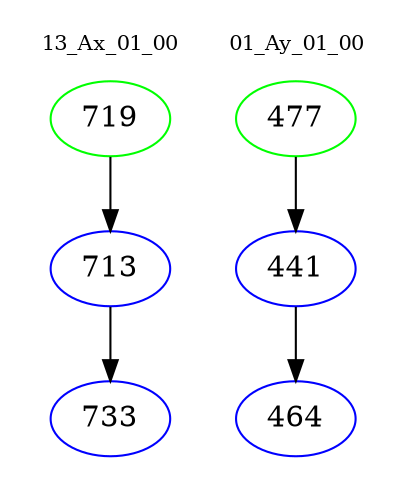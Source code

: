 digraph{
subgraph cluster_0 {
color = white
label = "13_Ax_01_00";
fontsize=10;
T0_719 [label="719", color="green"]
T0_719 -> T0_713 [color="black"]
T0_713 [label="713", color="blue"]
T0_713 -> T0_733 [color="black"]
T0_733 [label="733", color="blue"]
}
subgraph cluster_1 {
color = white
label = "01_Ay_01_00";
fontsize=10;
T1_477 [label="477", color="green"]
T1_477 -> T1_441 [color="black"]
T1_441 [label="441", color="blue"]
T1_441 -> T1_464 [color="black"]
T1_464 [label="464", color="blue"]
}
}
